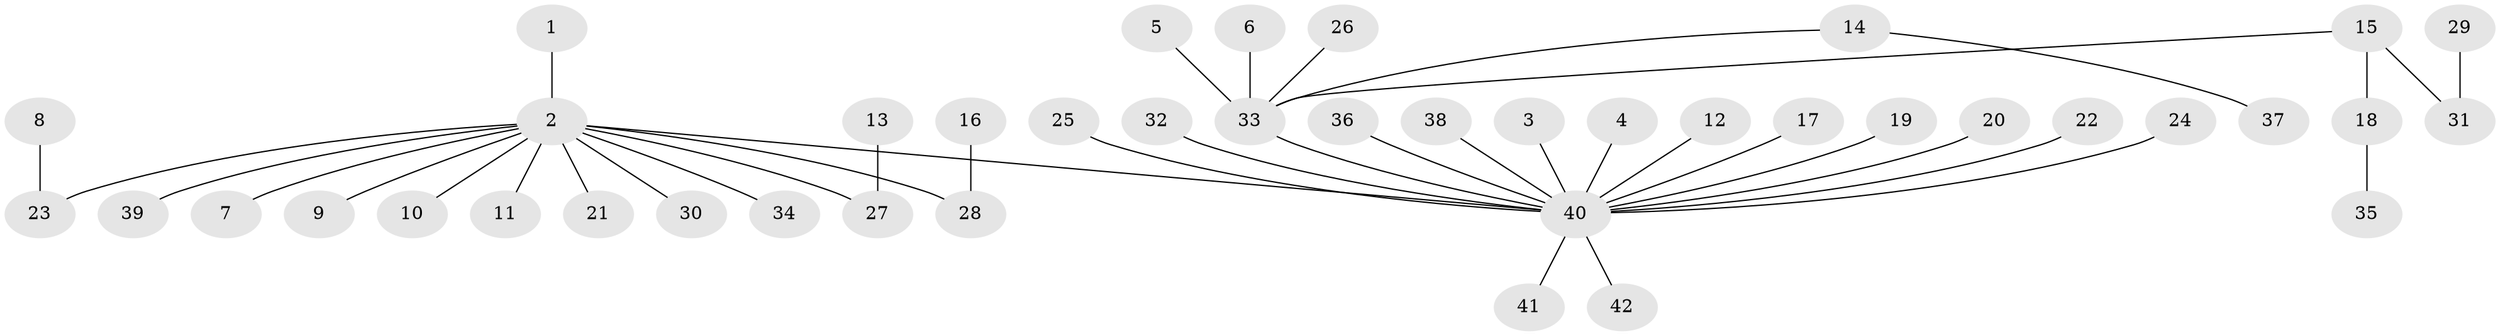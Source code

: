 // original degree distribution, {14: 0.01694915254237288, 17: 0.01694915254237288, 2: 0.2033898305084746, 1: 0.6610169491525424, 7: 0.01694915254237288, 3: 0.0847457627118644}
// Generated by graph-tools (version 1.1) at 2025/36/03/04/25 23:36:45]
// undirected, 42 vertices, 41 edges
graph export_dot {
  node [color=gray90,style=filled];
  1;
  2;
  3;
  4;
  5;
  6;
  7;
  8;
  9;
  10;
  11;
  12;
  13;
  14;
  15;
  16;
  17;
  18;
  19;
  20;
  21;
  22;
  23;
  24;
  25;
  26;
  27;
  28;
  29;
  30;
  31;
  32;
  33;
  34;
  35;
  36;
  37;
  38;
  39;
  40;
  41;
  42;
  1 -- 2 [weight=1.0];
  2 -- 7 [weight=1.0];
  2 -- 9 [weight=1.0];
  2 -- 10 [weight=1.0];
  2 -- 11 [weight=1.0];
  2 -- 21 [weight=1.0];
  2 -- 23 [weight=1.0];
  2 -- 27 [weight=1.0];
  2 -- 28 [weight=1.0];
  2 -- 30 [weight=1.0];
  2 -- 34 [weight=1.0];
  2 -- 39 [weight=1.0];
  2 -- 40 [weight=1.0];
  3 -- 40 [weight=1.0];
  4 -- 40 [weight=1.0];
  5 -- 33 [weight=1.0];
  6 -- 33 [weight=1.0];
  8 -- 23 [weight=1.0];
  12 -- 40 [weight=1.0];
  13 -- 27 [weight=1.0];
  14 -- 33 [weight=1.0];
  14 -- 37 [weight=1.0];
  15 -- 18 [weight=1.0];
  15 -- 31 [weight=1.0];
  15 -- 33 [weight=1.0];
  16 -- 28 [weight=1.0];
  17 -- 40 [weight=1.0];
  18 -- 35 [weight=1.0];
  19 -- 40 [weight=1.0];
  20 -- 40 [weight=1.0];
  22 -- 40 [weight=1.0];
  24 -- 40 [weight=1.0];
  25 -- 40 [weight=1.0];
  26 -- 33 [weight=1.0];
  29 -- 31 [weight=1.0];
  32 -- 40 [weight=1.0];
  33 -- 40 [weight=1.0];
  36 -- 40 [weight=1.0];
  38 -- 40 [weight=1.0];
  40 -- 41 [weight=1.0];
  40 -- 42 [weight=1.0];
}
